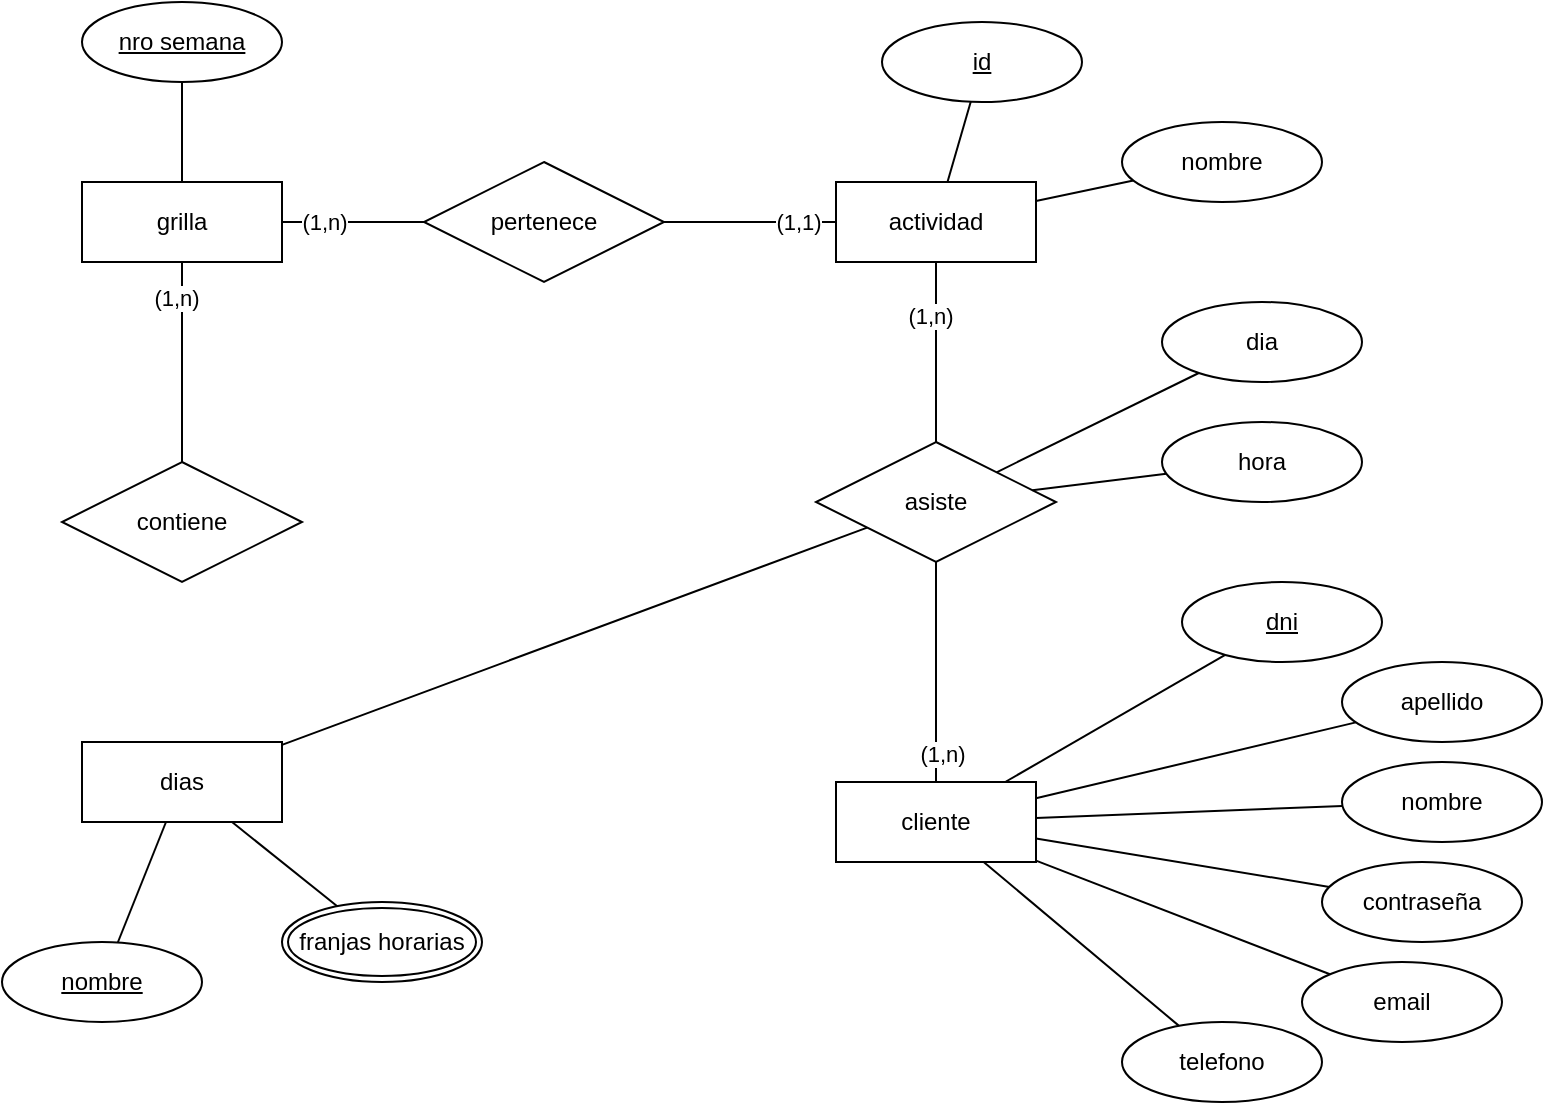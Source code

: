 <mxfile version="14.1.8" type="device" pages="2"><diagram id="Hp5kmnCi9dlPTxwArhq-" name="Página-1"><mxGraphModel dx="1049" dy="679" grid="1" gridSize="10" guides="1" tooltips="1" connect="1" arrows="1" fold="1" page="1" pageScale="1" pageWidth="827" pageHeight="1169" math="0" shadow="0"><root><mxCell id="0"/><mxCell id="1" parent="0"/><mxCell id="pcNabKypXoNrKnXhUcP7-14" value="grilla" style="whiteSpace=wrap;html=1;align=center;" parent="1" vertex="1"><mxGeometry x="90" y="110" width="100" height="40" as="geometry"/></mxCell><mxCell id="pcNabKypXoNrKnXhUcP7-16" style="rounded=0;orthogonalLoop=1;jettySize=auto;html=1;endArrow=none;endFill=0;" parent="1" source="pcNabKypXoNrKnXhUcP7-15" target="pcNabKypXoNrKnXhUcP7-14" edge="1"><mxGeometry relative="1" as="geometry"/></mxCell><mxCell id="pcNabKypXoNrKnXhUcP7-15" value="nro semana" style="ellipse;whiteSpace=wrap;html=1;align=center;fontStyle=4;" parent="1" vertex="1"><mxGeometry x="90" y="20" width="100" height="40" as="geometry"/></mxCell><mxCell id="pcNabKypXoNrKnXhUcP7-25" style="edgeStyle=none;rounded=0;orthogonalLoop=1;jettySize=auto;html=1;endArrow=none;endFill=0;" parent="1" source="pcNabKypXoNrKnXhUcP7-17" target="pcNabKypXoNrKnXhUcP7-22" edge="1"><mxGeometry relative="1" as="geometry"/></mxCell><mxCell id="pcNabKypXoNrKnXhUcP7-54" value="(1,1)" style="edgeLabel;html=1;align=center;verticalAlign=middle;resizable=0;points=[];" parent="pcNabKypXoNrKnXhUcP7-25" vertex="1" connectable="0"><mxGeometry x="0.542" y="-1" relative="1" as="geometry"><mxPoint y="-1" as="offset"/></mxGeometry></mxCell><mxCell id="pcNabKypXoNrKnXhUcP7-26" style="edgeStyle=none;rounded=0;orthogonalLoop=1;jettySize=auto;html=1;endArrow=none;endFill=0;" parent="1" source="pcNabKypXoNrKnXhUcP7-17" target="pcNabKypXoNrKnXhUcP7-14" edge="1"><mxGeometry relative="1" as="geometry"/></mxCell><mxCell id="pcNabKypXoNrKnXhUcP7-53" value="(1,n)" style="edgeLabel;html=1;align=center;verticalAlign=middle;resizable=0;points=[];" parent="pcNabKypXoNrKnXhUcP7-26" vertex="1" connectable="0"><mxGeometry x="0.645" y="-1" relative="1" as="geometry"><mxPoint x="7.82" y="1" as="offset"/></mxGeometry></mxCell><mxCell id="pcNabKypXoNrKnXhUcP7-17" value="pertenece" style="shape=rhombus;perimeter=rhombusPerimeter;whiteSpace=wrap;html=1;align=center;" parent="1" vertex="1"><mxGeometry x="261" y="100" width="120" height="60" as="geometry"/></mxCell><mxCell id="HgmsUDHyS-iLhU7OkmSU-1" style="rounded=0;orthogonalLoop=1;jettySize=auto;html=1;endArrow=none;endFill=0;" edge="1" parent="1" source="pcNabKypXoNrKnXhUcP7-18" target="pcNabKypXoNrKnXhUcP7-40"><mxGeometry relative="1" as="geometry"/></mxCell><mxCell id="pcNabKypXoNrKnXhUcP7-18" value="dias" style="whiteSpace=wrap;html=1;align=center;fontFamily=Helvetica;fontSize=12;fontColor=#000000;strokeColor=#000000;fillColor=#ffffff;" parent="1" vertex="1"><mxGeometry x="90" y="390" width="100" height="40" as="geometry"/></mxCell><mxCell id="pcNabKypXoNrKnXhUcP7-21" style="edgeStyle=none;rounded=0;orthogonalLoop=1;jettySize=auto;html=1;endArrow=none;endFill=0;" parent="1" source="pcNabKypXoNrKnXhUcP7-20" target="pcNabKypXoNrKnXhUcP7-18" edge="1"><mxGeometry relative="1" as="geometry"/></mxCell><mxCell id="pcNabKypXoNrKnXhUcP7-20" value="franjas horarias" style="ellipse;shape=doubleEllipse;margin=3;whiteSpace=wrap;html=1;align=center;fontFamily=Helvetica;fontSize=12;fontColor=#000000;strokeColor=#000000;fillColor=#ffffff;" parent="1" vertex="1"><mxGeometry x="190" y="470" width="100" height="40" as="geometry"/></mxCell><mxCell id="pcNabKypXoNrKnXhUcP7-45" style="edgeStyle=none;rounded=0;orthogonalLoop=1;jettySize=auto;html=1;endArrow=none;endFill=0;" parent="1" source="pcNabKypXoNrKnXhUcP7-22" target="pcNabKypXoNrKnXhUcP7-40" edge="1"><mxGeometry relative="1" as="geometry"/></mxCell><mxCell id="pcNabKypXoNrKnXhUcP7-58" value="(1,n)" style="edgeLabel;html=1;align=center;verticalAlign=middle;resizable=0;points=[];" parent="pcNabKypXoNrKnXhUcP7-45" vertex="1" connectable="0"><mxGeometry x="-0.406" y="-3" relative="1" as="geometry"><mxPoint as="offset"/></mxGeometry></mxCell><mxCell id="pcNabKypXoNrKnXhUcP7-22" value="actividad" style="whiteSpace=wrap;html=1;align=center;" parent="1" vertex="1"><mxGeometry x="467" y="110" width="100" height="40" as="geometry"/></mxCell><mxCell id="pcNabKypXoNrKnXhUcP7-24" style="edgeStyle=none;rounded=0;orthogonalLoop=1;jettySize=auto;html=1;endArrow=none;endFill=0;" parent="1" source="pcNabKypXoNrKnXhUcP7-23" target="pcNabKypXoNrKnXhUcP7-22" edge="1"><mxGeometry relative="1" as="geometry"/></mxCell><mxCell id="pcNabKypXoNrKnXhUcP7-23" value="nombre" style="ellipse;whiteSpace=wrap;html=1;align=center;fontFamily=Helvetica;fontSize=12;fontColor=#000000;strokeColor=#000000;fillColor=#ffffff;" parent="1" vertex="1"><mxGeometry x="610" y="80" width="100" height="40" as="geometry"/></mxCell><mxCell id="pcNabKypXoNrKnXhUcP7-27" value="cliente" style="whiteSpace=wrap;html=1;align=center;" parent="1" vertex="1"><mxGeometry x="467" y="410" width="100" height="40" as="geometry"/></mxCell><mxCell id="pcNabKypXoNrKnXhUcP7-34" style="edgeStyle=none;rounded=0;orthogonalLoop=1;jettySize=auto;html=1;endArrow=none;endFill=0;" parent="1" source="pcNabKypXoNrKnXhUcP7-28" target="pcNabKypXoNrKnXhUcP7-27" edge="1"><mxGeometry relative="1" as="geometry"/></mxCell><mxCell id="pcNabKypXoNrKnXhUcP7-28" value="dni" style="ellipse;whiteSpace=wrap;html=1;align=center;fontStyle=4;" parent="1" vertex="1"><mxGeometry x="640" y="310" width="100" height="40" as="geometry"/></mxCell><mxCell id="pcNabKypXoNrKnXhUcP7-35" style="edgeStyle=none;rounded=0;orthogonalLoop=1;jettySize=auto;html=1;endArrow=none;endFill=0;" parent="1" source="pcNabKypXoNrKnXhUcP7-29" target="pcNabKypXoNrKnXhUcP7-27" edge="1"><mxGeometry relative="1" as="geometry"/></mxCell><mxCell id="pcNabKypXoNrKnXhUcP7-29" value="apellido" style="ellipse;whiteSpace=wrap;html=1;align=center;" parent="1" vertex="1"><mxGeometry x="720" y="350" width="100" height="40" as="geometry"/></mxCell><mxCell id="pcNabKypXoNrKnXhUcP7-36" style="edgeStyle=none;rounded=0;orthogonalLoop=1;jettySize=auto;html=1;endArrow=none;endFill=0;" parent="1" source="pcNabKypXoNrKnXhUcP7-30" target="pcNabKypXoNrKnXhUcP7-27" edge="1"><mxGeometry relative="1" as="geometry"/></mxCell><mxCell id="pcNabKypXoNrKnXhUcP7-30" value="nombre" style="ellipse;whiteSpace=wrap;html=1;align=center;" parent="1" vertex="1"><mxGeometry x="720" y="400" width="100" height="40" as="geometry"/></mxCell><mxCell id="pcNabKypXoNrKnXhUcP7-37" style="edgeStyle=none;rounded=0;orthogonalLoop=1;jettySize=auto;html=1;endArrow=none;endFill=0;" parent="1" source="pcNabKypXoNrKnXhUcP7-31" target="pcNabKypXoNrKnXhUcP7-27" edge="1"><mxGeometry relative="1" as="geometry"/></mxCell><mxCell id="pcNabKypXoNrKnXhUcP7-31" value="contraseña" style="ellipse;whiteSpace=wrap;html=1;align=center;" parent="1" vertex="1"><mxGeometry x="710" y="450" width="100" height="40" as="geometry"/></mxCell><mxCell id="pcNabKypXoNrKnXhUcP7-38" style="edgeStyle=none;rounded=0;orthogonalLoop=1;jettySize=auto;html=1;endArrow=none;endFill=0;" parent="1" source="pcNabKypXoNrKnXhUcP7-32" target="pcNabKypXoNrKnXhUcP7-27" edge="1"><mxGeometry relative="1" as="geometry"/></mxCell><mxCell id="pcNabKypXoNrKnXhUcP7-32" value="email" style="ellipse;whiteSpace=wrap;html=1;align=center;" parent="1" vertex="1"><mxGeometry x="700" y="500" width="100" height="40" as="geometry"/></mxCell><mxCell id="pcNabKypXoNrKnXhUcP7-39" style="edgeStyle=none;rounded=0;orthogonalLoop=1;jettySize=auto;html=1;endArrow=none;endFill=0;" parent="1" source="pcNabKypXoNrKnXhUcP7-33" target="pcNabKypXoNrKnXhUcP7-27" edge="1"><mxGeometry relative="1" as="geometry"/></mxCell><mxCell id="pcNabKypXoNrKnXhUcP7-33" value="telefono" style="ellipse;whiteSpace=wrap;html=1;align=center;" parent="1" vertex="1"><mxGeometry x="610" y="530" width="100" height="40" as="geometry"/></mxCell><mxCell id="pcNabKypXoNrKnXhUcP7-46" style="edgeStyle=none;rounded=0;orthogonalLoop=1;jettySize=auto;html=1;endArrow=none;endFill=0;" parent="1" source="pcNabKypXoNrKnXhUcP7-40" target="pcNabKypXoNrKnXhUcP7-27" edge="1"><mxGeometry relative="1" as="geometry"/></mxCell><mxCell id="pcNabKypXoNrKnXhUcP7-57" value="(1,n)" style="edgeLabel;html=1;align=center;verticalAlign=middle;resizable=0;points=[];" parent="pcNabKypXoNrKnXhUcP7-46" vertex="1" connectable="0"><mxGeometry x="0.744" y="3" relative="1" as="geometry"><mxPoint as="offset"/></mxGeometry></mxCell><mxCell id="pcNabKypXoNrKnXhUcP7-40" value="asiste" style="shape=rhombus;perimeter=rhombusPerimeter;whiteSpace=wrap;html=1;align=center;" parent="1" vertex="1"><mxGeometry x="457" y="240" width="120" height="60" as="geometry"/></mxCell><mxCell id="pcNabKypXoNrKnXhUcP7-43" style="edgeStyle=none;rounded=0;orthogonalLoop=1;jettySize=auto;html=1;endArrow=none;endFill=0;" parent="1" source="pcNabKypXoNrKnXhUcP7-41" target="pcNabKypXoNrKnXhUcP7-40" edge="1"><mxGeometry relative="1" as="geometry"/></mxCell><mxCell id="pcNabKypXoNrKnXhUcP7-41" value="dia" style="ellipse;whiteSpace=wrap;html=1;align=center;" parent="1" vertex="1"><mxGeometry x="630" y="170" width="100" height="40" as="geometry"/></mxCell><mxCell id="pcNabKypXoNrKnXhUcP7-44" style="edgeStyle=none;rounded=0;orthogonalLoop=1;jettySize=auto;html=1;endArrow=none;endFill=0;" parent="1" source="pcNabKypXoNrKnXhUcP7-42" target="pcNabKypXoNrKnXhUcP7-40" edge="1"><mxGeometry relative="1" as="geometry"/></mxCell><mxCell id="pcNabKypXoNrKnXhUcP7-42" value="hora" style="ellipse;whiteSpace=wrap;html=1;align=center;" parent="1" vertex="1"><mxGeometry x="630" y="230" width="100" height="40" as="geometry"/></mxCell><mxCell id="pcNabKypXoNrKnXhUcP7-49" style="edgeStyle=none;rounded=0;orthogonalLoop=1;jettySize=auto;html=1;endArrow=none;endFill=0;" parent="1" source="pcNabKypXoNrKnXhUcP7-47" target="pcNabKypXoNrKnXhUcP7-14" edge="1"><mxGeometry relative="1" as="geometry"/></mxCell><mxCell id="pcNabKypXoNrKnXhUcP7-56" value="(1,n)" style="edgeLabel;html=1;align=center;verticalAlign=middle;resizable=0;points=[];" parent="pcNabKypXoNrKnXhUcP7-49" vertex="1" connectable="0"><mxGeometry x="0.653" y="3" relative="1" as="geometry"><mxPoint as="offset"/></mxGeometry></mxCell><mxCell id="pcNabKypXoNrKnXhUcP7-47" value="contiene" style="shape=rhombus;perimeter=rhombusPerimeter;whiteSpace=wrap;html=1;align=center;" parent="1" vertex="1"><mxGeometry x="80" y="250" width="120" height="60" as="geometry"/></mxCell><mxCell id="pcNabKypXoNrKnXhUcP7-52" style="edgeStyle=none;rounded=0;orthogonalLoop=1;jettySize=auto;html=1;endArrow=none;endFill=0;" parent="1" source="pcNabKypXoNrKnXhUcP7-51" target="pcNabKypXoNrKnXhUcP7-18" edge="1"><mxGeometry relative="1" as="geometry"/></mxCell><mxCell id="pcNabKypXoNrKnXhUcP7-51" value="nombre" style="ellipse;whiteSpace=wrap;html=1;align=center;fontStyle=4;" parent="1" vertex="1"><mxGeometry x="50" y="490" width="100" height="40" as="geometry"/></mxCell><mxCell id="0L2mHCwva6Co97Q9ulY4-2" style="rounded=0;orthogonalLoop=1;jettySize=auto;html=1;endArrow=none;endFill=0;" parent="1" source="0L2mHCwva6Co97Q9ulY4-1" target="pcNabKypXoNrKnXhUcP7-22" edge="1"><mxGeometry relative="1" as="geometry"/></mxCell><mxCell id="0L2mHCwva6Co97Q9ulY4-1" value="id" style="ellipse;whiteSpace=wrap;html=1;align=center;fontStyle=4;fontFamily=Helvetica;fontSize=12;fontColor=#000000;strokeColor=#000000;fillColor=#ffffff;" parent="1" vertex="1"><mxGeometry x="490" y="30" width="100" height="40" as="geometry"/></mxCell></root></mxGraphModel></diagram><diagram id="W4lH9JpTh9haa9n2rsuE" name="Página-2"><mxGraphModel dx="1049" dy="679" grid="1" gridSize="10" guides="1" tooltips="1" connect="1" arrows="1" fold="1" page="1" pageScale="1" pageWidth="827" pageHeight="1169" math="0" shadow="0"><root><mxCell id="86FRCzAsNOkAgiXEXcwr-0"/><mxCell id="86FRCzAsNOkAgiXEXcwr-1" parent="86FRCzAsNOkAgiXEXcwr-0"/><mxCell id="OVCTPiZkUMrYJvm47GNT-0" value="cliente" style="whiteSpace=wrap;html=1;align=center;" vertex="1" parent="86FRCzAsNOkAgiXEXcwr-1"><mxGeometry x="417" y="420" width="100" height="40" as="geometry"/></mxCell><mxCell id="OVCTPiZkUMrYJvm47GNT-1" style="edgeStyle=none;rounded=0;orthogonalLoop=1;jettySize=auto;html=1;endArrow=none;endFill=0;" edge="1" parent="86FRCzAsNOkAgiXEXcwr-1" source="OVCTPiZkUMrYJvm47GNT-2" target="OVCTPiZkUMrYJvm47GNT-0"><mxGeometry relative="1" as="geometry"/></mxCell><mxCell id="OVCTPiZkUMrYJvm47GNT-2" value="dni" style="ellipse;whiteSpace=wrap;html=1;align=center;fontStyle=0;" vertex="1" parent="86FRCzAsNOkAgiXEXcwr-1"><mxGeometry x="590" y="320" width="100" height="40" as="geometry"/></mxCell><mxCell id="OVCTPiZkUMrYJvm47GNT-3" style="edgeStyle=none;rounded=0;orthogonalLoop=1;jettySize=auto;html=1;endArrow=none;endFill=0;" edge="1" parent="86FRCzAsNOkAgiXEXcwr-1" source="OVCTPiZkUMrYJvm47GNT-4" target="OVCTPiZkUMrYJvm47GNT-0"><mxGeometry relative="1" as="geometry"/></mxCell><mxCell id="OVCTPiZkUMrYJvm47GNT-4" value="apellido" style="ellipse;whiteSpace=wrap;html=1;align=center;" vertex="1" parent="86FRCzAsNOkAgiXEXcwr-1"><mxGeometry x="670" y="360" width="100" height="40" as="geometry"/></mxCell><mxCell id="OVCTPiZkUMrYJvm47GNT-5" style="edgeStyle=none;rounded=0;orthogonalLoop=1;jettySize=auto;html=1;endArrow=none;endFill=0;" edge="1" parent="86FRCzAsNOkAgiXEXcwr-1" source="OVCTPiZkUMrYJvm47GNT-6" target="OVCTPiZkUMrYJvm47GNT-0"><mxGeometry relative="1" as="geometry"/></mxCell><mxCell id="OVCTPiZkUMrYJvm47GNT-6" value="nombre" style="ellipse;whiteSpace=wrap;html=1;align=center;" vertex="1" parent="86FRCzAsNOkAgiXEXcwr-1"><mxGeometry x="670" y="410" width="100" height="40" as="geometry"/></mxCell><mxCell id="OVCTPiZkUMrYJvm47GNT-7" style="edgeStyle=none;rounded=0;orthogonalLoop=1;jettySize=auto;html=1;endArrow=none;endFill=0;" edge="1" parent="86FRCzAsNOkAgiXEXcwr-1" source="OVCTPiZkUMrYJvm47GNT-8" target="OVCTPiZkUMrYJvm47GNT-0"><mxGeometry relative="1" as="geometry"/></mxCell><mxCell id="OVCTPiZkUMrYJvm47GNT-8" value="contraseña" style="ellipse;whiteSpace=wrap;html=1;align=center;" vertex="1" parent="86FRCzAsNOkAgiXEXcwr-1"><mxGeometry x="660" y="460" width="100" height="40" as="geometry"/></mxCell><mxCell id="OVCTPiZkUMrYJvm47GNT-9" style="edgeStyle=none;rounded=0;orthogonalLoop=1;jettySize=auto;html=1;endArrow=none;endFill=0;" edge="1" parent="86FRCzAsNOkAgiXEXcwr-1" source="OVCTPiZkUMrYJvm47GNT-10" target="OVCTPiZkUMrYJvm47GNT-0"><mxGeometry relative="1" as="geometry"/></mxCell><mxCell id="OVCTPiZkUMrYJvm47GNT-10" value="email" style="ellipse;whiteSpace=wrap;html=1;align=center;" vertex="1" parent="86FRCzAsNOkAgiXEXcwr-1"><mxGeometry x="650" y="510" width="100" height="40" as="geometry"/></mxCell><mxCell id="OVCTPiZkUMrYJvm47GNT-11" style="edgeStyle=none;rounded=0;orthogonalLoop=1;jettySize=auto;html=1;endArrow=none;endFill=0;" edge="1" parent="86FRCzAsNOkAgiXEXcwr-1" source="OVCTPiZkUMrYJvm47GNT-12" target="OVCTPiZkUMrYJvm47GNT-0"><mxGeometry relative="1" as="geometry"/></mxCell><mxCell id="OVCTPiZkUMrYJvm47GNT-12" value="telefono" style="ellipse;whiteSpace=wrap;html=1;align=center;" vertex="1" parent="86FRCzAsNOkAgiXEXcwr-1"><mxGeometry x="560" y="540" width="100" height="40" as="geometry"/></mxCell><mxCell id="OVCTPiZkUMrYJvm47GNT-13" style="edgeStyle=none;rounded=0;orthogonalLoop=1;jettySize=auto;html=1;endArrow=none;endFill=0;" edge="1" parent="86FRCzAsNOkAgiXEXcwr-1" target="OVCTPiZkUMrYJvm47GNT-0" source="OVCTPiZkUMrYJvm47GNT-15"><mxGeometry relative="1" as="geometry"><mxPoint x="467.0" y="310" as="sourcePoint"/></mxGeometry></mxCell><mxCell id="OVCTPiZkUMrYJvm47GNT-14" value="(1,n)" style="edgeLabel;html=1;align=center;verticalAlign=middle;resizable=0;points=[];" vertex="1" connectable="0" parent="OVCTPiZkUMrYJvm47GNT-13"><mxGeometry x="0.744" y="3" relative="1" as="geometry"><mxPoint as="offset"/></mxGeometry></mxCell><mxCell id="OVCTPiZkUMrYJvm47GNT-17" style="edgeStyle=none;rounded=0;orthogonalLoop=1;jettySize=auto;html=1;endArrow=none;endFill=0;" edge="1" parent="86FRCzAsNOkAgiXEXcwr-1" source="OVCTPiZkUMrYJvm47GNT-15" target="OVCTPiZkUMrYJvm47GNT-16"><mxGeometry relative="1" as="geometry"/></mxCell><mxCell id="AP9fYK2YMQt0CqkwT5WB-10" value="(1,n)" style="edgeLabel;html=1;align=center;verticalAlign=middle;resizable=0;points=[];" vertex="1" connectable="0" parent="OVCTPiZkUMrYJvm47GNT-17"><mxGeometry x="0.605" y="4" relative="1" as="geometry"><mxPoint as="offset"/></mxGeometry></mxCell><mxCell id="OVCTPiZkUMrYJvm47GNT-15" value="pide" style="shape=rhombus;perimeter=rhombusPerimeter;whiteSpace=wrap;html=1;align=center;" vertex="1" parent="86FRCzAsNOkAgiXEXcwr-1"><mxGeometry x="407" y="230" width="120" height="60" as="geometry"/></mxCell><mxCell id="OVCTPiZkUMrYJvm47GNT-16" value="turno" style="whiteSpace=wrap;html=1;align=center;" vertex="1" parent="86FRCzAsNOkAgiXEXcwr-1"><mxGeometry x="417" y="100" width="100" height="40" as="geometry"/></mxCell><mxCell id="OVCTPiZkUMrYJvm47GNT-19" style="edgeStyle=none;rounded=0;orthogonalLoop=1;jettySize=auto;html=1;endArrow=none;endFill=0;" edge="1" parent="86FRCzAsNOkAgiXEXcwr-1" source="OVCTPiZkUMrYJvm47GNT-18" target="OVCTPiZkUMrYJvm47GNT-16"><mxGeometry relative="1" as="geometry"/></mxCell><mxCell id="OVCTPiZkUMrYJvm47GNT-18" value="id" style="ellipse;whiteSpace=wrap;html=1;align=center;fontStyle=4;" vertex="1" parent="86FRCzAsNOkAgiXEXcwr-1"><mxGeometry x="417" y="20" width="100" height="40" as="geometry"/></mxCell><mxCell id="OVCTPiZkUMrYJvm47GNT-20" value="actividad" style="whiteSpace=wrap;html=1;align=center;" vertex="1" parent="86FRCzAsNOkAgiXEXcwr-1"><mxGeometry x="180" y="240" width="100" height="40" as="geometry"/></mxCell><mxCell id="OVCTPiZkUMrYJvm47GNT-22" value="franja horaria" style="ellipse;whiteSpace=wrap;html=1;align=center;fontFamily=Helvetica;fontSize=12;fontColor=#000000;strokeColor=#000000;fillColor=#ffffff;" vertex="1" parent="86FRCzAsNOkAgiXEXcwr-1"><mxGeometry x="590" y="110" width="100" height="40" as="geometry"/></mxCell><mxCell id="AP9fYK2YMQt0CqkwT5WB-2" style="edgeStyle=none;rounded=0;orthogonalLoop=1;jettySize=auto;html=1;endArrow=none;endFill=0;" edge="1" parent="86FRCzAsNOkAgiXEXcwr-1" source="AP9fYK2YMQt0CqkwT5WB-1" target="OVCTPiZkUMrYJvm47GNT-16"><mxGeometry relative="1" as="geometry"/></mxCell><mxCell id="AP9fYK2YMQt0CqkwT5WB-1" value="fecha" style="ellipse;whiteSpace=wrap;html=1;align=center;" vertex="1" parent="86FRCzAsNOkAgiXEXcwr-1"><mxGeometry x="550" y="40" width="100" height="40" as="geometry"/></mxCell><mxCell id="AP9fYK2YMQt0CqkwT5WB-7" style="edgeStyle=none;rounded=0;orthogonalLoop=1;jettySize=auto;html=1;endArrow=none;endFill=0;" edge="1" parent="86FRCzAsNOkAgiXEXcwr-1" source="AP9fYK2YMQt0CqkwT5WB-6" target="OVCTPiZkUMrYJvm47GNT-20"><mxGeometry relative="1" as="geometry"/></mxCell><mxCell id="AP9fYK2YMQt0CqkwT5WB-6" value="id" style="ellipse;whiteSpace=wrap;html=1;align=center;fontStyle=4;" vertex="1" parent="86FRCzAsNOkAgiXEXcwr-1"><mxGeometry x="30" y="320" width="100" height="40" as="geometry"/></mxCell><mxCell id="AP9fYK2YMQt0CqkwT5WB-9" style="edgeStyle=none;rounded=0;orthogonalLoop=1;jettySize=auto;html=1;endArrow=none;endFill=0;" edge="1" parent="86FRCzAsNOkAgiXEXcwr-1" source="AP9fYK2YMQt0CqkwT5WB-8" target="OVCTPiZkUMrYJvm47GNT-20"><mxGeometry relative="1" as="geometry"/></mxCell><mxCell id="AP9fYK2YMQt0CqkwT5WB-8" value="nombre" style="ellipse;whiteSpace=wrap;html=1;align=center;" vertex="1" parent="86FRCzAsNOkAgiXEXcwr-1"><mxGeometry x="100" y="370" width="100" height="40" as="geometry"/></mxCell><mxCell id="AP9fYK2YMQt0CqkwT5WB-12" style="edgeStyle=none;rounded=0;orthogonalLoop=1;jettySize=auto;html=1;endArrow=none;endFill=0;" edge="1" parent="86FRCzAsNOkAgiXEXcwr-1" source="AP9fYK2YMQt0CqkwT5WB-11" target="OVCTPiZkUMrYJvm47GNT-16"><mxGeometry relative="1" as="geometry"/></mxCell><mxCell id="AP9fYK2YMQt0CqkwT5WB-15" value="(1,n)" style="edgeLabel;html=1;align=center;verticalAlign=middle;resizable=0;points=[];" vertex="1" connectable="0" parent="AP9fYK2YMQt0CqkwT5WB-12"><mxGeometry x="0.694" y="2" relative="1" as="geometry"><mxPoint x="1" as="offset"/></mxGeometry></mxCell><mxCell id="AP9fYK2YMQt0CqkwT5WB-13" style="edgeStyle=none;rounded=0;orthogonalLoop=1;jettySize=auto;html=1;endArrow=none;endFill=0;" edge="1" parent="86FRCzAsNOkAgiXEXcwr-1" source="AP9fYK2YMQt0CqkwT5WB-11" target="OVCTPiZkUMrYJvm47GNT-20"><mxGeometry relative="1" as="geometry"/></mxCell><mxCell id="AP9fYK2YMQt0CqkwT5WB-14" value="(1,1)" style="edgeLabel;html=1;align=center;verticalAlign=middle;resizable=0;points=[];" vertex="1" connectable="0" parent="AP9fYK2YMQt0CqkwT5WB-13"><mxGeometry x="0.64" y="-2" relative="1" as="geometry"><mxPoint x="1" as="offset"/></mxGeometry></mxCell><mxCell id="AP9fYK2YMQt0CqkwT5WB-11" value="pertenece" style="shape=rhombus;perimeter=rhombusPerimeter;whiteSpace=wrap;html=1;align=center;" vertex="1" parent="86FRCzAsNOkAgiXEXcwr-1"><mxGeometry x="170" y="90" width="120" height="60" as="geometry"/></mxCell><mxCell id="AP9fYK2YMQt0CqkwT5WB-19" style="edgeStyle=none;rounded=0;orthogonalLoop=1;jettySize=auto;html=1;endArrow=none;endFill=0;" edge="1" parent="86FRCzAsNOkAgiXEXcwr-1" source="OVCTPiZkUMrYJvm47GNT-16" target="OVCTPiZkUMrYJvm47GNT-22"><mxGeometry relative="1" as="geometry"><mxPoint x="200" y="360" as="targetPoint"/></mxGeometry></mxCell><mxCell id="AP9fYK2YMQt0CqkwT5WB-22" style="edgeStyle=none;rounded=0;orthogonalLoop=1;jettySize=auto;html=1;endArrow=none;endFill=0;" edge="1" parent="86FRCzAsNOkAgiXEXcwr-1" source="AP9fYK2YMQt0CqkwT5WB-21" target="OVCTPiZkUMrYJvm47GNT-16"><mxGeometry relative="1" as="geometry"/></mxCell><mxCell id="AP9fYK2YMQt0CqkwT5WB-21" value="disponible" style="ellipse;whiteSpace=wrap;html=1;align=center;" vertex="1" parent="86FRCzAsNOkAgiXEXcwr-1"><mxGeometry x="570" y="170" width="100" height="40" as="geometry"/></mxCell><mxCell id="AP9fYK2YMQt0CqkwT5WB-24" style="edgeStyle=none;rounded=0;orthogonalLoop=1;jettySize=auto;html=1;endArrow=none;endFill=0;" edge="1" parent="86FRCzAsNOkAgiXEXcwr-1" source="AP9fYK2YMQt0CqkwT5WB-23" target="OVCTPiZkUMrYJvm47GNT-20"><mxGeometry relative="1" as="geometry"/></mxCell><mxCell id="AP9fYK2YMQt0CqkwT5WB-23" value="personas&lt;br&gt;maximas" style="ellipse;whiteSpace=wrap;html=1;align=center;" vertex="1" parent="86FRCzAsNOkAgiXEXcwr-1"><mxGeometry x="220" y="370" width="100" height="40" as="geometry"/></mxCell><mxCell id="AP9fYK2YMQt0CqkwT5WB-26" style="edgeStyle=none;rounded=0;orthogonalLoop=1;jettySize=auto;html=1;endArrow=none;endFill=0;" edge="1" parent="86FRCzAsNOkAgiXEXcwr-1" source="AP9fYK2YMQt0CqkwT5WB-25" target="OVCTPiZkUMrYJvm47GNT-0"><mxGeometry relative="1" as="geometry"/></mxCell><mxCell id="AP9fYK2YMQt0CqkwT5WB-25" value="id" style="ellipse;whiteSpace=wrap;html=1;align=center;fontStyle=4" vertex="1" parent="86FRCzAsNOkAgiXEXcwr-1"><mxGeometry x="450" y="540" width="100" height="40" as="geometry"/></mxCell></root></mxGraphModel></diagram></mxfile>